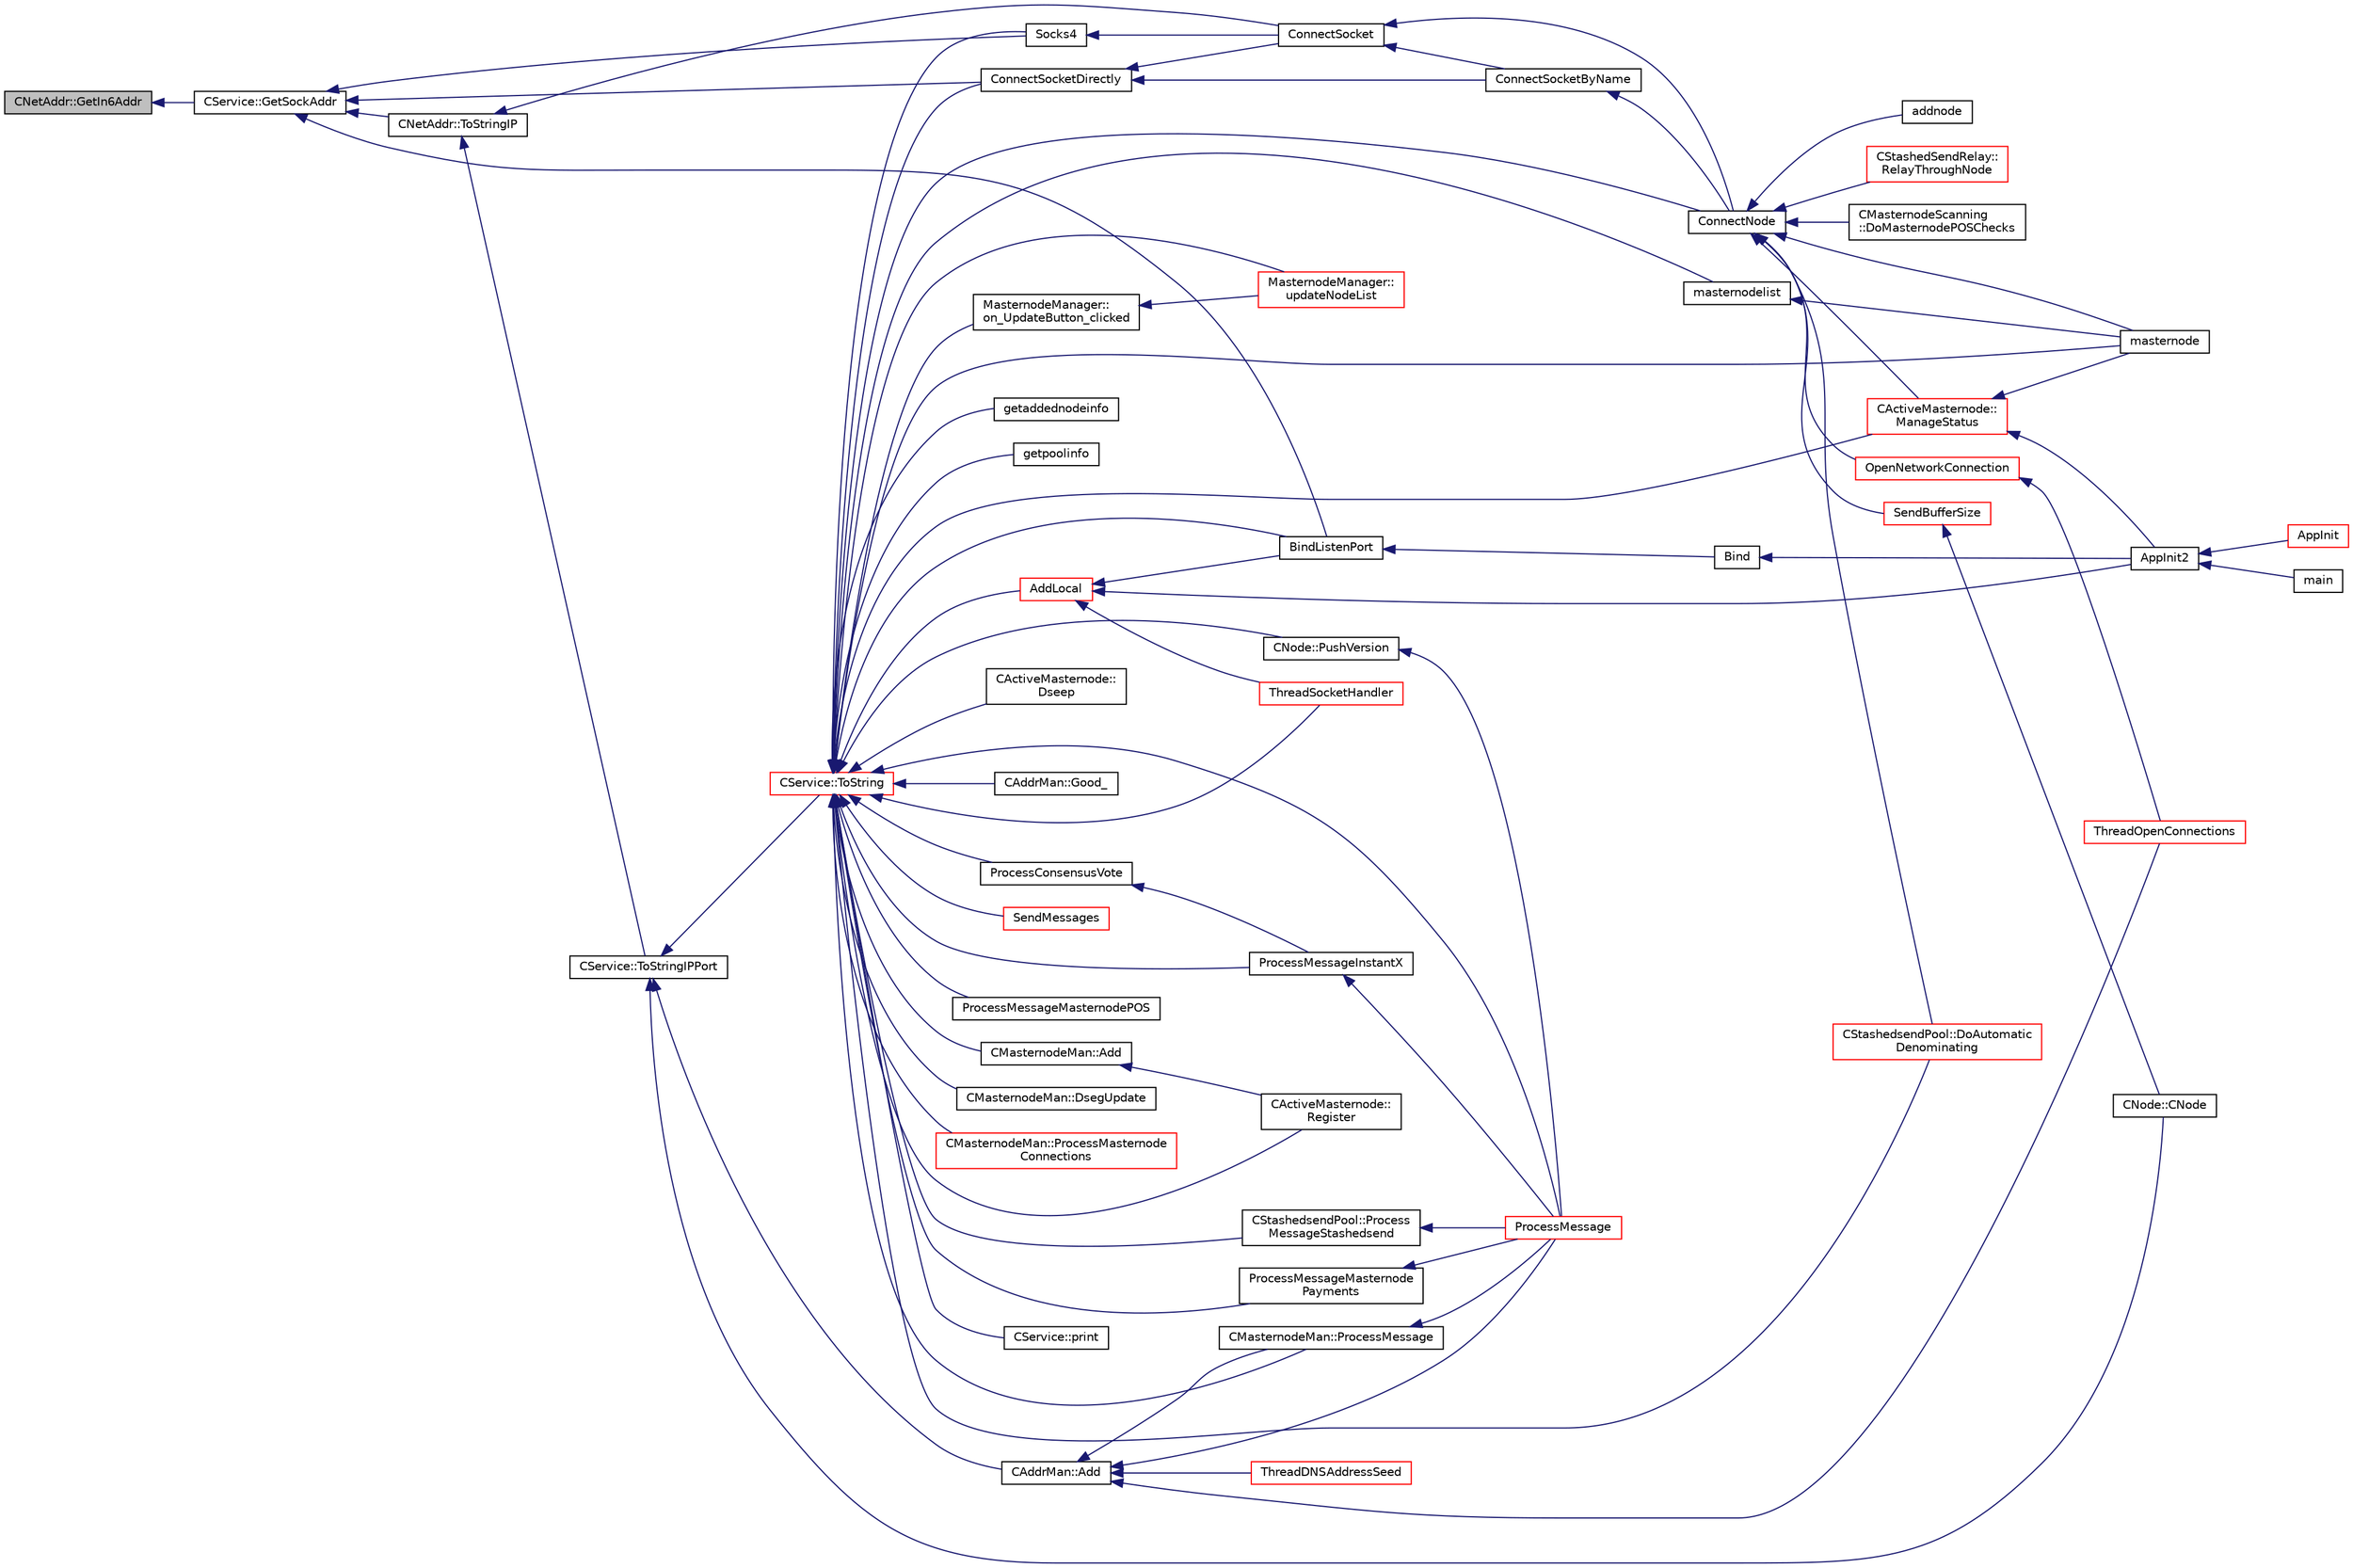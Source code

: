 digraph "CNetAddr::GetIn6Addr"
{
  edge [fontname="Helvetica",fontsize="10",labelfontname="Helvetica",labelfontsize="10"];
  node [fontname="Helvetica",fontsize="10",shape=record];
  rankdir="LR";
  Node112 [label="CNetAddr::GetIn6Addr",height=0.2,width=0.4,color="black", fillcolor="grey75", style="filled", fontcolor="black"];
  Node112 -> Node113 [dir="back",color="midnightblue",fontsize="10",style="solid",fontname="Helvetica"];
  Node113 [label="CService::GetSockAddr",height=0.2,width=0.4,color="black", fillcolor="white", style="filled",URL="$d3/dcc/class_c_service.html#ac4c6d655fab3af40937f0b0c65581745"];
  Node113 -> Node114 [dir="back",color="midnightblue",fontsize="10",style="solid",fontname="Helvetica"];
  Node114 [label="BindListenPort",height=0.2,width=0.4,color="black", fillcolor="white", style="filled",URL="$dd/d84/net_8cpp.html#a0c8010ad96acff7cca6aca684ec42b71"];
  Node114 -> Node115 [dir="back",color="midnightblue",fontsize="10",style="solid",fontname="Helvetica"];
  Node115 [label="Bind",height=0.2,width=0.4,color="black", fillcolor="white", style="filled",URL="$d0/dc9/init_8cpp.html#a9a9b0573392f737da5951ceef838bb49"];
  Node115 -> Node116 [dir="back",color="midnightblue",fontsize="10",style="solid",fontname="Helvetica"];
  Node116 [label="AppInit2",height=0.2,width=0.4,color="black", fillcolor="white", style="filled",URL="$d8/dc0/init_8h.html#a1a4c1bfbf6ba1db77e988b89b9cadfd3",tooltip="Initialize ion. "];
  Node116 -> Node117 [dir="back",color="midnightblue",fontsize="10",style="solid",fontname="Helvetica"];
  Node117 [label="AppInit",height=0.2,width=0.4,color="red", fillcolor="white", style="filled",URL="$d4/d35/iond_8cpp.html#ac59316b767e6984e1285f0531275286b"];
  Node116 -> Node119 [dir="back",color="midnightblue",fontsize="10",style="solid",fontname="Helvetica"];
  Node119 [label="main",height=0.2,width=0.4,color="black", fillcolor="white", style="filled",URL="$d5/d2d/ion_8cpp.html#a0ddf1224851353fc92bfbff6f499fa97"];
  Node113 -> Node120 [dir="back",color="midnightblue",fontsize="10",style="solid",fontname="Helvetica"];
  Node120 [label="Socks4",height=0.2,width=0.4,color="black", fillcolor="white", style="filled",URL="$d0/d0e/netbase_8cpp.html#aca06981001803c84ffd114dbc80d0c1c"];
  Node120 -> Node121 [dir="back",color="midnightblue",fontsize="10",style="solid",fontname="Helvetica"];
  Node121 [label="ConnectSocket",height=0.2,width=0.4,color="black", fillcolor="white", style="filled",URL="$da/df0/netbase_8h.html#a1647b6ef2c58fd2f57f9243d3f17093d"];
  Node121 -> Node122 [dir="back",color="midnightblue",fontsize="10",style="solid",fontname="Helvetica"];
  Node122 [label="ConnectNode",height=0.2,width=0.4,color="black", fillcolor="white", style="filled",URL="$d7/d97/net_8h.html#ab2c1bd88322f3f689616e70be5b53ade"];
  Node122 -> Node123 [dir="back",color="midnightblue",fontsize="10",style="solid",fontname="Helvetica"];
  Node123 [label="CActiveMasternode::\lManageStatus",height=0.2,width=0.4,color="red", fillcolor="white", style="filled",URL="$d9/d29/class_c_active_masternode.html#a8004b3b2100da7dcfedbd1e959633e51"];
  Node123 -> Node116 [dir="back",color="midnightblue",fontsize="10",style="solid",fontname="Helvetica"];
  Node123 -> Node125 [dir="back",color="midnightblue",fontsize="10",style="solid",fontname="Helvetica"];
  Node125 [label="masternode",height=0.2,width=0.4,color="black", fillcolor="white", style="filled",URL="$d5/d6b/rpcstashedsend_8cpp.html#a30609e443aeb47c29ed0878d16b1b5e1"];
  Node122 -> Node128 [dir="back",color="midnightblue",fontsize="10",style="solid",fontname="Helvetica"];
  Node128 [label="CMasternodeScanning\l::DoMasternodePOSChecks",height=0.2,width=0.4,color="black", fillcolor="white", style="filled",URL="$d5/d9f/class_c_masternode_scanning.html#a6bc18fb7508f702e2a2d1c3731342f8f"];
  Node122 -> Node129 [dir="back",color="midnightblue",fontsize="10",style="solid",fontname="Helvetica"];
  Node129 [label="OpenNetworkConnection",height=0.2,width=0.4,color="red", fillcolor="white", style="filled",URL="$dd/d84/net_8cpp.html#aa19cb8e6cf23a990e585f2bbf9ece276"];
  Node129 -> Node131 [dir="back",color="midnightblue",fontsize="10",style="solid",fontname="Helvetica"];
  Node131 [label="ThreadOpenConnections",height=0.2,width=0.4,color="red", fillcolor="white", style="filled",URL="$dd/d84/net_8cpp.html#a3b4720330e61127963a43df26b80f804"];
  Node122 -> Node133 [dir="back",color="midnightblue",fontsize="10",style="solid",fontname="Helvetica"];
  Node133 [label="SendBufferSize",height=0.2,width=0.4,color="red", fillcolor="white", style="filled",URL="$d7/d97/net_8h.html#a13f289d6233bd32b78a38793f76bdccb"];
  Node133 -> Node146 [dir="back",color="midnightblue",fontsize="10",style="solid",fontname="Helvetica"];
  Node146 [label="CNode::CNode",height=0.2,width=0.4,color="black", fillcolor="white", style="filled",URL="$d1/d64/class_c_node.html#a51556705550511146245b9fb2fec09c1"];
  Node122 -> Node148 [dir="back",color="midnightblue",fontsize="10",style="solid",fontname="Helvetica"];
  Node148 [label="addnode",height=0.2,width=0.4,color="black", fillcolor="white", style="filled",URL="$df/dab/rpcnet_8cpp.html#ab455bfd729ba34d3bb55b716e62405a3"];
  Node122 -> Node125 [dir="back",color="midnightblue",fontsize="10",style="solid",fontname="Helvetica"];
  Node122 -> Node149 [dir="back",color="midnightblue",fontsize="10",style="solid",fontname="Helvetica"];
  Node149 [label="CStashedSendRelay::\lRelayThroughNode",height=0.2,width=0.4,color="red", fillcolor="white", style="filled",URL="$d2/d25/class_c_stashed_send_relay.html#a3e759315bdccb63c1810582eeffa080e"];
  Node122 -> Node151 [dir="back",color="midnightblue",fontsize="10",style="solid",fontname="Helvetica"];
  Node151 [label="CStashedsendPool::DoAutomatic\lDenominating",height=0.2,width=0.4,color="red", fillcolor="white", style="filled",URL="$dd/d8a/class_c_stashedsend_pool.html#a21f19df4854af34c8f89187c768a524f",tooltip="Passively run Stashedsend in the background according to the configuration in settings (only for QT) ..."];
  Node121 -> Node156 [dir="back",color="midnightblue",fontsize="10",style="solid",fontname="Helvetica"];
  Node156 [label="ConnectSocketByName",height=0.2,width=0.4,color="black", fillcolor="white", style="filled",URL="$da/df0/netbase_8h.html#a6b06ed45e08d73e435c656a4dfcb0a95"];
  Node156 -> Node122 [dir="back",color="midnightblue",fontsize="10",style="solid",fontname="Helvetica"];
  Node113 -> Node157 [dir="back",color="midnightblue",fontsize="10",style="solid",fontname="Helvetica"];
  Node157 [label="ConnectSocketDirectly",height=0.2,width=0.4,color="black", fillcolor="white", style="filled",URL="$d0/d0e/netbase_8cpp.html#a0090d3f81785eebf6a0466b5b9c8cbd3"];
  Node157 -> Node121 [dir="back",color="midnightblue",fontsize="10",style="solid",fontname="Helvetica"];
  Node157 -> Node156 [dir="back",color="midnightblue",fontsize="10",style="solid",fontname="Helvetica"];
  Node113 -> Node158 [dir="back",color="midnightblue",fontsize="10",style="solid",fontname="Helvetica"];
  Node158 [label="CNetAddr::ToStringIP",height=0.2,width=0.4,color="black", fillcolor="white", style="filled",URL="$d3/dc3/class_c_net_addr.html#a0c8d9b5ed3824546ff4dccca3b28b073"];
  Node158 -> Node121 [dir="back",color="midnightblue",fontsize="10",style="solid",fontname="Helvetica"];
  Node158 -> Node159 [dir="back",color="midnightblue",fontsize="10",style="solid",fontname="Helvetica"];
  Node159 [label="CService::ToStringIPPort",height=0.2,width=0.4,color="black", fillcolor="white", style="filled",URL="$d3/dcc/class_c_service.html#a224204c838b12eeb49ca7eabe6f75004"];
  Node159 -> Node160 [dir="back",color="midnightblue",fontsize="10",style="solid",fontname="Helvetica"];
  Node160 [label="CAddrMan::Add",height=0.2,width=0.4,color="black", fillcolor="white", style="filled",URL="$d1/dc7/class_c_addr_man.html#a03fcc7109b5f014760dc50a81f68c5ec"];
  Node160 -> Node135 [dir="back",color="midnightblue",fontsize="10",style="solid",fontname="Helvetica"];
  Node135 [label="ProcessMessage",height=0.2,width=0.4,color="red", fillcolor="white", style="filled",URL="$df/d0a/main_8cpp.html#a8ba92b1a4bce3c835e887a9073d17d8e"];
  Node160 -> Node161 [dir="back",color="midnightblue",fontsize="10",style="solid",fontname="Helvetica"];
  Node161 [label="CMasternodeMan::ProcessMessage",height=0.2,width=0.4,color="black", fillcolor="white", style="filled",URL="$dc/d6b/class_c_masternode_man.html#ae3e5d263cebdcd932eca49caeadce9aa"];
  Node161 -> Node135 [dir="back",color="midnightblue",fontsize="10",style="solid",fontname="Helvetica"];
  Node160 -> Node162 [dir="back",color="midnightblue",fontsize="10",style="solid",fontname="Helvetica"];
  Node162 [label="ThreadDNSAddressSeed",height=0.2,width=0.4,color="red", fillcolor="white", style="filled",URL="$dd/d84/net_8cpp.html#ab2d8883b5524ec7b80d3b9535e73a3ed"];
  Node160 -> Node131 [dir="back",color="midnightblue",fontsize="10",style="solid",fontname="Helvetica"];
  Node159 -> Node146 [dir="back",color="midnightblue",fontsize="10",style="solid",fontname="Helvetica"];
  Node159 -> Node163 [dir="back",color="midnightblue",fontsize="10",style="solid",fontname="Helvetica"];
  Node163 [label="CService::ToString",height=0.2,width=0.4,color="red", fillcolor="white", style="filled",URL="$d3/dcc/class_c_service.html#a225473158bc07c87a6a862160d73cfea"];
  Node163 -> Node123 [dir="back",color="midnightblue",fontsize="10",style="solid",fontname="Helvetica"];
  Node163 -> Node164 [dir="back",color="midnightblue",fontsize="10",style="solid",fontname="Helvetica"];
  Node164 [label="CActiveMasternode::\lDseep",height=0.2,width=0.4,color="black", fillcolor="white", style="filled",URL="$d9/d29/class_c_active_masternode.html#aa14a1a9611f6b73cc3e860cda75de88c"];
  Node163 -> Node165 [dir="back",color="midnightblue",fontsize="10",style="solid",fontname="Helvetica"];
  Node165 [label="CActiveMasternode::\lRegister",height=0.2,width=0.4,color="black", fillcolor="white", style="filled",URL="$d9/d29/class_c_active_masternode.html#a1fd28a721112cda22fe2f9e1045cf397",tooltip="Register any Masternode. "];
  Node163 -> Node166 [dir="back",color="midnightblue",fontsize="10",style="solid",fontname="Helvetica"];
  Node166 [label="CAddrMan::Good_",height=0.2,width=0.4,color="black", fillcolor="white", style="filled",URL="$d1/dc7/class_c_addr_man.html#a33ec6a4584cf4b17af821e6e35216459"];
  Node163 -> Node167 [dir="back",color="midnightblue",fontsize="10",style="solid",fontname="Helvetica"];
  Node167 [label="ProcessMessageInstantX",height=0.2,width=0.4,color="black", fillcolor="white", style="filled",URL="$d6/d5f/instantx_8h.html#aa516cb499ead2691d8ab216a499db5d0"];
  Node167 -> Node135 [dir="back",color="midnightblue",fontsize="10",style="solid",fontname="Helvetica"];
  Node163 -> Node168 [dir="back",color="midnightblue",fontsize="10",style="solid",fontname="Helvetica"];
  Node168 [label="ProcessConsensusVote",height=0.2,width=0.4,color="black", fillcolor="white", style="filled",URL="$d6/d5f/instantx_8h.html#a5d4434bfb70f64f95aa4de9286cbae94"];
  Node168 -> Node167 [dir="back",color="midnightblue",fontsize="10",style="solid",fontname="Helvetica"];
  Node163 -> Node135 [dir="back",color="midnightblue",fontsize="10",style="solid",fontname="Helvetica"];
  Node163 -> Node169 [dir="back",color="midnightblue",fontsize="10",style="solid",fontname="Helvetica"];
  Node169 [label="SendMessages",height=0.2,width=0.4,color="red", fillcolor="white", style="filled",URL="$d4/dbf/main_8h.html#a711a5bdb30c9c9bbdc83011b1cbbe2f3"];
  Node163 -> Node170 [dir="back",color="midnightblue",fontsize="10",style="solid",fontname="Helvetica"];
  Node170 [label="ProcessMessageMasternode\lPayments",height=0.2,width=0.4,color="black", fillcolor="white", style="filled",URL="$dc/d20/masternode-payments_8h.html#a8c28fb440d8031543d1de309e34c40f2"];
  Node170 -> Node135 [dir="back",color="midnightblue",fontsize="10",style="solid",fontname="Helvetica"];
  Node163 -> Node171 [dir="back",color="midnightblue",fontsize="10",style="solid",fontname="Helvetica"];
  Node171 [label="ProcessMessageMasternodePOS",height=0.2,width=0.4,color="black", fillcolor="white", style="filled",URL="$dc/d51/masternode-pos_8h.html#a85194f5f57620d07bd87ef37bf2f6ef0"];
  Node163 -> Node172 [dir="back",color="midnightblue",fontsize="10",style="solid",fontname="Helvetica"];
  Node172 [label="CMasternodeMan::Add",height=0.2,width=0.4,color="black", fillcolor="white", style="filled",URL="$dc/d6b/class_c_masternode_man.html#a8e648f7e96931e683b3fd6c98a4c4715"];
  Node172 -> Node165 [dir="back",color="midnightblue",fontsize="10",style="solid",fontname="Helvetica"];
  Node163 -> Node173 [dir="back",color="midnightblue",fontsize="10",style="solid",fontname="Helvetica"];
  Node173 [label="CMasternodeMan::DsegUpdate",height=0.2,width=0.4,color="black", fillcolor="white", style="filled",URL="$dc/d6b/class_c_masternode_man.html#a5aa389cb63e70edf9fd9e2eb7fe90750"];
  Node163 -> Node174 [dir="back",color="midnightblue",fontsize="10",style="solid",fontname="Helvetica"];
  Node174 [label="CMasternodeMan::ProcessMasternode\lConnections",height=0.2,width=0.4,color="red", fillcolor="white", style="filled",URL="$dc/d6b/class_c_masternode_man.html#ad8a9994f53e2d6385b8caba4cd5ee4b9"];
  Node163 -> Node161 [dir="back",color="midnightblue",fontsize="10",style="solid",fontname="Helvetica"];
  Node163 -> Node175 [dir="back",color="midnightblue",fontsize="10",style="solid",fontname="Helvetica"];
  Node175 [label="AddLocal",height=0.2,width=0.4,color="red", fillcolor="white", style="filled",URL="$d7/d97/net_8h.html#a337d6af198a6b0d75f830e56da9b91e9"];
  Node175 -> Node116 [dir="back",color="midnightblue",fontsize="10",style="solid",fontname="Helvetica"];
  Node175 -> Node177 [dir="back",color="midnightblue",fontsize="10",style="solid",fontname="Helvetica"];
  Node177 [label="ThreadSocketHandler",height=0.2,width=0.4,color="red", fillcolor="white", style="filled",URL="$dd/d84/net_8cpp.html#aa1111c12121e039bbd8eedb556e4514a"];
  Node175 -> Node114 [dir="back",color="midnightblue",fontsize="10",style="solid",fontname="Helvetica"];
  Node163 -> Node122 [dir="back",color="midnightblue",fontsize="10",style="solid",fontname="Helvetica"];
  Node163 -> Node187 [dir="back",color="midnightblue",fontsize="10",style="solid",fontname="Helvetica"];
  Node187 [label="CNode::PushVersion",height=0.2,width=0.4,color="black", fillcolor="white", style="filled",URL="$d1/d64/class_c_node.html#a4dbfe4f6c1fd162aaa905e4bd201d536"];
  Node187 -> Node135 [dir="back",color="midnightblue",fontsize="10",style="solid",fontname="Helvetica"];
  Node163 -> Node177 [dir="back",color="midnightblue",fontsize="10",style="solid",fontname="Helvetica"];
  Node163 -> Node114 [dir="back",color="midnightblue",fontsize="10",style="solid",fontname="Helvetica"];
  Node163 -> Node120 [dir="back",color="midnightblue",fontsize="10",style="solid",fontname="Helvetica"];
  Node163 -> Node157 [dir="back",color="midnightblue",fontsize="10",style="solid",fontname="Helvetica"];
  Node163 -> Node188 [dir="back",color="midnightblue",fontsize="10",style="solid",fontname="Helvetica"];
  Node188 [label="CService::print",height=0.2,width=0.4,color="black", fillcolor="white", style="filled",URL="$d3/dcc/class_c_service.html#a4b104c178cb4b71150a49989f5198302"];
  Node163 -> Node141 [dir="back",color="midnightblue",fontsize="10",style="solid",fontname="Helvetica"];
  Node141 [label="MasternodeManager::\lupdateNodeList",height=0.2,width=0.4,color="red", fillcolor="white", style="filled",URL="$d9/d70/class_masternode_manager.html#a5485a8bd6ccf673027165cc1207dfae9"];
  Node163 -> Node143 [dir="back",color="midnightblue",fontsize="10",style="solid",fontname="Helvetica"];
  Node143 [label="MasternodeManager::\lon_UpdateButton_clicked",height=0.2,width=0.4,color="black", fillcolor="white", style="filled",URL="$d9/d70/class_masternode_manager.html#ae8d07b4d869e3eb09fe1be445eff0430"];
  Node143 -> Node141 [dir="back",color="midnightblue",fontsize="10",style="solid",fontname="Helvetica"];
  Node163 -> Node189 [dir="back",color="midnightblue",fontsize="10",style="solid",fontname="Helvetica"];
  Node189 [label="getaddednodeinfo",height=0.2,width=0.4,color="black", fillcolor="white", style="filled",URL="$df/dab/rpcnet_8cpp.html#a2a6994d3b180c8e9ce81e0da65a41bb3"];
  Node163 -> Node190 [dir="back",color="midnightblue",fontsize="10",style="solid",fontname="Helvetica"];
  Node190 [label="getpoolinfo",height=0.2,width=0.4,color="black", fillcolor="white", style="filled",URL="$d5/d6b/rpcstashedsend_8cpp.html#aea4471c128eb07bb1b70b4344ac38564"];
  Node163 -> Node125 [dir="back",color="midnightblue",fontsize="10",style="solid",fontname="Helvetica"];
  Node163 -> Node144 [dir="back",color="midnightblue",fontsize="10",style="solid",fontname="Helvetica"];
  Node144 [label="masternodelist",height=0.2,width=0.4,color="black", fillcolor="white", style="filled",URL="$d5/d6b/rpcstashedsend_8cpp.html#a3a7ed7e37f21eb2912afc6e776f7236c"];
  Node144 -> Node125 [dir="back",color="midnightblue",fontsize="10",style="solid",fontname="Helvetica"];
  Node163 -> Node191 [dir="back",color="midnightblue",fontsize="10",style="solid",fontname="Helvetica"];
  Node191 [label="CStashedsendPool::Process\lMessageStashedsend",height=0.2,width=0.4,color="black", fillcolor="white", style="filled",URL="$dd/d8a/class_c_stashedsend_pool.html#a62b472a4e4b1e634bc2e8621be17888e",tooltip="Process a Stashedsend message using the Stashedsend protocol. "];
  Node191 -> Node135 [dir="back",color="midnightblue",fontsize="10",style="solid",fontname="Helvetica"];
  Node163 -> Node151 [dir="back",color="midnightblue",fontsize="10",style="solid",fontname="Helvetica"];
}
